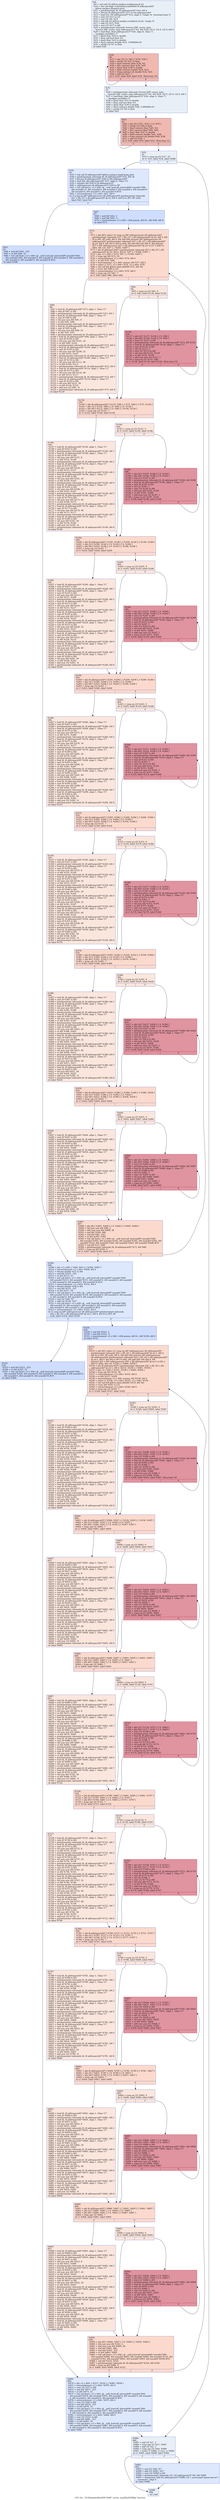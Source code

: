 digraph "CFG for '_Z12PopulateBinsPiP15HIP_vector_typeIfLj2EEffiijj' function" {
	label="CFG for '_Z12PopulateBinsPiP15HIP_vector_typeIfLj2EEffiijj' function";

	Node0x5b6ed30 [shape=record,color="#3d50c3ff", style=filled, fillcolor="#cedaeb70",label="{%8:\l  %9 = tail call i32 @llvm.amdgcn.workgroup.id.x()\l  %10 = tail call align 4 dereferenceable(64) i8 addrspace(4)*\l... @llvm.amdgcn.dispatch.ptr()\l  %11 = getelementptr i8, i8 addrspace(4)* %10, i64 4\l  %12 = bitcast i8 addrspace(4)* %11 to i16 addrspace(4)*\l  %13 = load i16, i16 addrspace(4)* %12, align 4, !range !4, !invariant.load !5\l  %14 = zext i16 %13 to i32\l  %15 = mul i32 %9, %14\l  %16 = tail call i32 @llvm.amdgcn.workitem.id.x(), !range !6\l  %17 = add i32 %15, %16\l  %18 = zext i32 %17 to i64\l  %19 = getelementptr inbounds %struct.HIP_vector_type,\l... %struct.HIP_vector_type addrspace(1)* %1, i64 %18, i32 0, i32 0, i32 0, i64 0\l  %20 = load float, float addrspace(1)* %19, align 8, !tbaa !7,\l... !amdgpu.noclobber !5\l  %21 = fpext float %20 to double\l  %22 = fneg contract float %2\l  %23 = fpext float %22 to double\l  %24 = fmul contract double %23, 5.000000e-01\l  %25 = uitofp i32 %7 to float\l  br label %26\l}"];
	Node0x5b6ed30 -> Node0x5b72260;
	Node0x5b72260 [shape=record,color="#3d50c3ff", style=filled, fillcolor="#de614d70",label="{%26:\l26:                                               \l  %27 = phi i32 [ 0, %8 ], [ %34, %26 ]\l  %28 = uitofp i32 %27 to float\l  %29 = fmul contract float %28, %2\l  %30 = fdiv contract float %29, %25\l  %31 = fpext float %30 to double\l  %32 = fadd contract double %24, %31\l  %33 = fcmp contract olt double %32, %21\l  %34 = add i32 %27, 1\l  br i1 %33, label %26, label %35, !llvm.loop !10\l|{<s0>T|<s1>F}}"];
	Node0x5b72260:s0 -> Node0x5b72260;
	Node0x5b72260:s1 -> Node0x5b70b70;
	Node0x5b70b70 [shape=record,color="#3d50c3ff", style=filled, fillcolor="#cedaeb70",label="{%35:\l35:                                               \l  %36 = getelementptr inbounds %struct.HIP_vector_type,\l... %struct.HIP_vector_type addrspace(1)* %1, i64 %18, i32 0, i32 0, i32 0, i64 1\l  %37 = load float, float addrspace(1)* %36, align 4, !tbaa !7,\l... !amdgpu.noclobber !5\l  %38 = fpext float %37 to double\l  %39 = fneg contract float %3\l  %40 = fpext float %39 to double\l  %41 = fmul contract double %40, 5.000000e-01\l  %42 = uitofp i32 %6 to float\l  br label %43\l}"];
	Node0x5b70b70 -> Node0x5b73550;
	Node0x5b73550 [shape=record,color="#3d50c3ff", style=filled, fillcolor="#de614d70",label="{%43:\l43:                                               \l  %44 = phi i32 [ %51, %43 ], [ 0, %35 ]\l  %45 = uitofp i32 %44 to float\l  %46 = fmul contract float %45, %3\l  %47 = fdiv contract float %46, %42\l  %48 = fpext float %47 to double\l  %49 = fadd contract double %41, %48\l  %50 = fcmp contract olt double %49, %38\l  %51 = add i32 %44, 1\l  br i1 %50, label %43, label %52, !llvm.loop !12\l|{<s0>T|<s1>F}}"];
	Node0x5b73550:s0 -> Node0x5b73550;
	Node0x5b73550:s1 -> Node0x5b73ae0;
	Node0x5b73ae0 [shape=record,color="#3d50c3ff", style=filled, fillcolor="#cedaeb70",label="{%52:\l52:                                               \l  %53 = icmp eq i32 %17, 10\l  br i1 %53, label %54, label %986\l|{<s0>T|<s1>F}}"];
	Node0x5b73ae0:s0 -> Node0x5b73db0;
	Node0x5b73ae0:s1 -> Node0x5b73e00;
	Node0x5b73db0 [shape=record,color="#3d50c3ff", style=filled, fillcolor="#b2ccfb70",label="{%54:\l54:                                               \l  %55 = tail call i8 addrspace(4)* @llvm.amdgcn.implicitarg.ptr()\l  %56 = getelementptr inbounds i8, i8 addrspace(4)* %55, i64 24\l  %57 = bitcast i8 addrspace(4)* %56 to i64 addrspace(4)*\l  %58 = load i64, i64 addrspace(4)* %57, align 8, !tbaa !13\l  %59 = inttoptr i64 %58 to i8 addrspace(1)*\l  %60 = addrspacecast i8 addrspace(1)* %59 to i8*\l  %61 = tail call fastcc \<2 x i64\> @__ockl_hostcall_internal(i8* noundef %60,\l... i64 noundef 33, i64 noundef 0, i64 noundef 0, i64 noundef 0, i64 noundef 0,\l... i64 noundef 0, i64 noundef 0, i64 noundef 0) #10\l  %62 = extractelement \<2 x i64\> %61, i64 0\l  br i1 icmp eq (i8* addrspacecast (i8 addrspace(4)* getelementptr inbounds\l... ([27 x i8], [27 x i8] addrspace(4)* @.str, i64 0, i64 0) to i8*), i8* null),\l... label %63, label %67\l|{<s0>T|<s1>F}}"];
	Node0x5b73db0:s0 -> Node0x5b74720;
	Node0x5b73db0:s1 -> Node0x5b75110;
	Node0x5b74720 [shape=record,color="#3d50c3ff", style=filled, fillcolor="#93b5fe70",label="{%63:\l63:                                               \l  %64 = and i64 %62, -225\l  %65 = or i64 %64, 32\l  %66 = tail call fastcc \<2 x i64\> @__ockl_hostcall_internal(i8* noundef %60,\l... i64 noundef %65, i64 noundef 0, i64 noundef 0, i64 noundef 0, i64 noundef 0,\l... i64 noundef 0, i64 noundef 0, i64 noundef 0) #10\l  br label %508\l}"];
	Node0x5b74720 -> Node0x5b72830;
	Node0x5b75110 [shape=record,color="#3d50c3ff", style=filled, fillcolor="#93b5fe70",label="{%67:\l67:                                               \l  %68 = and i64 %62, 2\l  %69 = and i64 %62, -3\l  %70 = insertelement \<2 x i64\> \<i64 poison, i64 0\>, i64 %69, i64 0\l  br label %71\l}"];
	Node0x5b75110 -> Node0x5b761d0;
	Node0x5b761d0 [shape=record,color="#3d50c3ff", style=filled, fillcolor="#f7ac8e70",label="{%71:\l71:                                               \l  %72 = phi i64 [ select (i1 icmp eq (i8* addrspacecast (i8 addrspace(4)*\l... getelementptr inbounds ([27 x i8], [27 x i8] addrspace(4)* @.str, i64 0, i64\l... 0) to i8*), i8* null), i64 0, i64 add (i64 ptrtoint (i8* addrspacecast (i8\l... addrspace(4)* getelementptr inbounds ([27 x i8], [27 x i8] addrspace(4)*\l... @.str, i64 0, i64 26) to i8*) to i64), i64 add (i64 sub (i64 0, i64 ptrtoint\l... ([27 x i8]* addrspacecast ([27 x i8] addrspace(4)* @.str to [27 x i8]*) to\l... i64)), i64 1))), %67 ], [ %505, %497 ]\l  %73 = phi i8 addrspace(4)* [ getelementptr inbounds ([27 x i8], [27 x i8]\l... addrspace(4)* @.str, i64 0, i64 0), %67 ], [ %506, %497 ]\l  %74 = phi \<2 x i64\> [ %70, %67 ], [ %504, %497 ]\l  %75 = icmp ugt i64 %72, 56\l  %76 = extractelement \<2 x i64\> %74, i64 0\l  %77 = or i64 %76, %68\l  %78 = insertelement \<2 x i64\> poison, i64 %77, i64 0\l  %79 = select i1 %75, \<2 x i64\> %74, \<2 x i64\> %78\l  %80 = tail call i64 @llvm.umin.i64(i64 %72, i64 56)\l  %81 = trunc i64 %80 to i32\l  %82 = extractelement \<2 x i64\> %79, i64 0\l  %83 = icmp ugt i32 %81, 7\l  br i1 %83, label %86, label %84\l|{<s0>T|<s1>F}}"];
	Node0x5b761d0:s0 -> Node0x5b770d0;
	Node0x5b761d0:s1 -> Node0x5b77160;
	Node0x5b77160 [shape=record,color="#3d50c3ff", style=filled, fillcolor="#f3c7b170",label="{%84:\l84:                                               \l  %85 = icmp eq i32 %81, 0\l  br i1 %85, label %139, label %126\l|{<s0>T|<s1>F}}"];
	Node0x5b77160:s0 -> Node0x5b77330;
	Node0x5b77160:s1 -> Node0x5b77380;
	Node0x5b770d0 [shape=record,color="#3d50c3ff", style=filled, fillcolor="#f3c7b170",label="{%86:\l86:                                               \l  %87 = load i8, i8 addrspace(4)* %73, align 1, !tbaa !17\l  %88 = zext i8 %87 to i64\l  %89 = getelementptr inbounds i8, i8 addrspace(4)* %73, i64 1\l  %90 = load i8, i8 addrspace(4)* %89, align 1, !tbaa !17\l  %91 = zext i8 %90 to i64\l  %92 = shl nuw nsw i64 %91, 8\l  %93 = or i64 %92, %88\l  %94 = getelementptr inbounds i8, i8 addrspace(4)* %73, i64 2\l  %95 = load i8, i8 addrspace(4)* %94, align 1, !tbaa !17\l  %96 = zext i8 %95 to i64\l  %97 = shl nuw nsw i64 %96, 16\l  %98 = or i64 %93, %97\l  %99 = getelementptr inbounds i8, i8 addrspace(4)* %73, i64 3\l  %100 = load i8, i8 addrspace(4)* %99, align 1, !tbaa !17\l  %101 = zext i8 %100 to i64\l  %102 = shl nuw nsw i64 %101, 24\l  %103 = or i64 %98, %102\l  %104 = getelementptr inbounds i8, i8 addrspace(4)* %73, i64 4\l  %105 = load i8, i8 addrspace(4)* %104, align 1, !tbaa !17\l  %106 = zext i8 %105 to i64\l  %107 = shl nuw nsw i64 %106, 32\l  %108 = or i64 %103, %107\l  %109 = getelementptr inbounds i8, i8 addrspace(4)* %73, i64 5\l  %110 = load i8, i8 addrspace(4)* %109, align 1, !tbaa !17\l  %111 = zext i8 %110 to i64\l  %112 = shl nuw nsw i64 %111, 40\l  %113 = or i64 %108, %112\l  %114 = getelementptr inbounds i8, i8 addrspace(4)* %73, i64 6\l  %115 = load i8, i8 addrspace(4)* %114, align 1, !tbaa !17\l  %116 = zext i8 %115 to i64\l  %117 = shl nuw nsw i64 %116, 48\l  %118 = or i64 %113, %117\l  %119 = getelementptr inbounds i8, i8 addrspace(4)* %73, i64 7\l  %120 = load i8, i8 addrspace(4)* %119, align 1, !tbaa !17\l  %121 = zext i8 %120 to i64\l  %122 = shl nuw i64 %121, 56\l  %123 = or i64 %118, %122\l  %124 = add nsw i32 %81, -8\l  %125 = getelementptr inbounds i8, i8 addrspace(4)* %73, i64 8\l  br label %139\l}"];
	Node0x5b770d0 -> Node0x5b77330;
	Node0x5b77380 [shape=record,color="#b70d28ff", style=filled, fillcolor="#b70d2870",label="{%126:\l126:                                              \l  %127 = phi i32 [ %137, %126 ], [ 0, %84 ]\l  %128 = phi i64 [ %136, %126 ], [ 0, %84 ]\l  %129 = zext i32 %127 to i64\l  %130 = getelementptr inbounds i8, i8 addrspace(4)* %73, i64 %129\l  %131 = load i8, i8 addrspace(4)* %130, align 1, !tbaa !17\l  %132 = zext i8 %131 to i64\l  %133 = shl i32 %127, 3\l  %134 = zext i32 %133 to i64\l  %135 = shl nuw i64 %132, %134\l  %136 = or i64 %135, %128\l  %137 = add nuw nsw i32 %127, 1\l  %138 = icmp eq i32 %137, %81\l  br i1 %138, label %139, label %126, !llvm.loop !18\l|{<s0>T|<s1>F}}"];
	Node0x5b77380:s0 -> Node0x5b77330;
	Node0x5b77380:s1 -> Node0x5b77380;
	Node0x5b77330 [shape=record,color="#3d50c3ff", style=filled, fillcolor="#f7ac8e70",label="{%139:\l139:                                              \l  %140 = phi i8 addrspace(4)* [ %125, %86 ], [ %73, %84 ], [ %73, %126 ]\l  %141 = phi i32 [ %124, %86 ], [ 0, %84 ], [ 0, %126 ]\l  %142 = phi i64 [ %123, %86 ], [ 0, %84 ], [ %136, %126 ]\l  %143 = icmp ugt i32 %141, 7\l  br i1 %143, label %146, label %144\l|{<s0>T|<s1>F}}"];
	Node0x5b77330:s0 -> Node0x5b7a280;
	Node0x5b77330:s1 -> Node0x5b7a2d0;
	Node0x5b7a2d0 [shape=record,color="#3d50c3ff", style=filled, fillcolor="#f3c7b170",label="{%144:\l144:                                              \l  %145 = icmp eq i32 %141, 0\l  br i1 %145, label %199, label %186\l|{<s0>T|<s1>F}}"];
	Node0x5b7a2d0:s0 -> Node0x5b7a4a0;
	Node0x5b7a2d0:s1 -> Node0x5b7a4f0;
	Node0x5b7a280 [shape=record,color="#3d50c3ff", style=filled, fillcolor="#f3c7b170",label="{%146:\l146:                                              \l  %147 = load i8, i8 addrspace(4)* %140, align 1, !tbaa !17\l  %148 = zext i8 %147 to i64\l  %149 = getelementptr inbounds i8, i8 addrspace(4)* %140, i64 1\l  %150 = load i8, i8 addrspace(4)* %149, align 1, !tbaa !17\l  %151 = zext i8 %150 to i64\l  %152 = shl nuw nsw i64 %151, 8\l  %153 = or i64 %152, %148\l  %154 = getelementptr inbounds i8, i8 addrspace(4)* %140, i64 2\l  %155 = load i8, i8 addrspace(4)* %154, align 1, !tbaa !17\l  %156 = zext i8 %155 to i64\l  %157 = shl nuw nsw i64 %156, 16\l  %158 = or i64 %153, %157\l  %159 = getelementptr inbounds i8, i8 addrspace(4)* %140, i64 3\l  %160 = load i8, i8 addrspace(4)* %159, align 1, !tbaa !17\l  %161 = zext i8 %160 to i64\l  %162 = shl nuw nsw i64 %161, 24\l  %163 = or i64 %158, %162\l  %164 = getelementptr inbounds i8, i8 addrspace(4)* %140, i64 4\l  %165 = load i8, i8 addrspace(4)* %164, align 1, !tbaa !17\l  %166 = zext i8 %165 to i64\l  %167 = shl nuw nsw i64 %166, 32\l  %168 = or i64 %163, %167\l  %169 = getelementptr inbounds i8, i8 addrspace(4)* %140, i64 5\l  %170 = load i8, i8 addrspace(4)* %169, align 1, !tbaa !17\l  %171 = zext i8 %170 to i64\l  %172 = shl nuw nsw i64 %171, 40\l  %173 = or i64 %168, %172\l  %174 = getelementptr inbounds i8, i8 addrspace(4)* %140, i64 6\l  %175 = load i8, i8 addrspace(4)* %174, align 1, !tbaa !17\l  %176 = zext i8 %175 to i64\l  %177 = shl nuw nsw i64 %176, 48\l  %178 = or i64 %173, %177\l  %179 = getelementptr inbounds i8, i8 addrspace(4)* %140, i64 7\l  %180 = load i8, i8 addrspace(4)* %179, align 1, !tbaa !17\l  %181 = zext i8 %180 to i64\l  %182 = shl nuw i64 %181, 56\l  %183 = or i64 %178, %182\l  %184 = add nsw i32 %141, -8\l  %185 = getelementptr inbounds i8, i8 addrspace(4)* %140, i64 8\l  br label %199\l}"];
	Node0x5b7a280 -> Node0x5b7a4a0;
	Node0x5b7a4f0 [shape=record,color="#b70d28ff", style=filled, fillcolor="#b70d2870",label="{%186:\l186:                                              \l  %187 = phi i32 [ %197, %186 ], [ 0, %144 ]\l  %188 = phi i64 [ %196, %186 ], [ 0, %144 ]\l  %189 = zext i32 %187 to i64\l  %190 = getelementptr inbounds i8, i8 addrspace(4)* %140, i64 %189\l  %191 = load i8, i8 addrspace(4)* %190, align 1, !tbaa !17\l  %192 = zext i8 %191 to i64\l  %193 = shl i32 %187, 3\l  %194 = zext i32 %193 to i64\l  %195 = shl nuw i64 %192, %194\l  %196 = or i64 %195, %188\l  %197 = add nuw nsw i32 %187, 1\l  %198 = icmp eq i32 %197, %141\l  br i1 %198, label %199, label %186\l|{<s0>T|<s1>F}}"];
	Node0x5b7a4f0:s0 -> Node0x5b7a4a0;
	Node0x5b7a4f0:s1 -> Node0x5b7a4f0;
	Node0x5b7a4a0 [shape=record,color="#3d50c3ff", style=filled, fillcolor="#f7ac8e70",label="{%199:\l199:                                              \l  %200 = phi i8 addrspace(4)* [ %185, %146 ], [ %140, %144 ], [ %140, %186 ]\l  %201 = phi i32 [ %184, %146 ], [ 0, %144 ], [ 0, %186 ]\l  %202 = phi i64 [ %183, %146 ], [ 0, %144 ], [ %196, %186 ]\l  %203 = icmp ugt i32 %201, 7\l  br i1 %203, label %206, label %204\l|{<s0>T|<s1>F}}"];
	Node0x5b7a4a0:s0 -> Node0x5b7c580;
	Node0x5b7a4a0:s1 -> Node0x5b7c5d0;
	Node0x5b7c5d0 [shape=record,color="#3d50c3ff", style=filled, fillcolor="#f3c7b170",label="{%204:\l204:                                              \l  %205 = icmp eq i32 %201, 0\l  br i1 %205, label %259, label %246\l|{<s0>T|<s1>F}}"];
	Node0x5b7c5d0:s0 -> Node0x5b7c760;
	Node0x5b7c5d0:s1 -> Node0x5b7c7b0;
	Node0x5b7c580 [shape=record,color="#3d50c3ff", style=filled, fillcolor="#f3c7b170",label="{%206:\l206:                                              \l  %207 = load i8, i8 addrspace(4)* %200, align 1, !tbaa !17\l  %208 = zext i8 %207 to i64\l  %209 = getelementptr inbounds i8, i8 addrspace(4)* %200, i64 1\l  %210 = load i8, i8 addrspace(4)* %209, align 1, !tbaa !17\l  %211 = zext i8 %210 to i64\l  %212 = shl nuw nsw i64 %211, 8\l  %213 = or i64 %212, %208\l  %214 = getelementptr inbounds i8, i8 addrspace(4)* %200, i64 2\l  %215 = load i8, i8 addrspace(4)* %214, align 1, !tbaa !17\l  %216 = zext i8 %215 to i64\l  %217 = shl nuw nsw i64 %216, 16\l  %218 = or i64 %213, %217\l  %219 = getelementptr inbounds i8, i8 addrspace(4)* %200, i64 3\l  %220 = load i8, i8 addrspace(4)* %219, align 1, !tbaa !17\l  %221 = zext i8 %220 to i64\l  %222 = shl nuw nsw i64 %221, 24\l  %223 = or i64 %218, %222\l  %224 = getelementptr inbounds i8, i8 addrspace(4)* %200, i64 4\l  %225 = load i8, i8 addrspace(4)* %224, align 1, !tbaa !17\l  %226 = zext i8 %225 to i64\l  %227 = shl nuw nsw i64 %226, 32\l  %228 = or i64 %223, %227\l  %229 = getelementptr inbounds i8, i8 addrspace(4)* %200, i64 5\l  %230 = load i8, i8 addrspace(4)* %229, align 1, !tbaa !17\l  %231 = zext i8 %230 to i64\l  %232 = shl nuw nsw i64 %231, 40\l  %233 = or i64 %228, %232\l  %234 = getelementptr inbounds i8, i8 addrspace(4)* %200, i64 6\l  %235 = load i8, i8 addrspace(4)* %234, align 1, !tbaa !17\l  %236 = zext i8 %235 to i64\l  %237 = shl nuw nsw i64 %236, 48\l  %238 = or i64 %233, %237\l  %239 = getelementptr inbounds i8, i8 addrspace(4)* %200, i64 7\l  %240 = load i8, i8 addrspace(4)* %239, align 1, !tbaa !17\l  %241 = zext i8 %240 to i64\l  %242 = shl nuw i64 %241, 56\l  %243 = or i64 %238, %242\l  %244 = add nsw i32 %201, -8\l  %245 = getelementptr inbounds i8, i8 addrspace(4)* %200, i64 8\l  br label %259\l}"];
	Node0x5b7c580 -> Node0x5b7c760;
	Node0x5b7c7b0 [shape=record,color="#b70d28ff", style=filled, fillcolor="#b70d2870",label="{%246:\l246:                                              \l  %247 = phi i32 [ %257, %246 ], [ 0, %204 ]\l  %248 = phi i64 [ %256, %246 ], [ 0, %204 ]\l  %249 = zext i32 %247 to i64\l  %250 = getelementptr inbounds i8, i8 addrspace(4)* %200, i64 %249\l  %251 = load i8, i8 addrspace(4)* %250, align 1, !tbaa !17\l  %252 = zext i8 %251 to i64\l  %253 = shl i32 %247, 3\l  %254 = zext i32 %253 to i64\l  %255 = shl nuw i64 %252, %254\l  %256 = or i64 %255, %248\l  %257 = add nuw nsw i32 %247, 1\l  %258 = icmp eq i32 %257, %201\l  br i1 %258, label %259, label %246\l|{<s0>T|<s1>F}}"];
	Node0x5b7c7b0:s0 -> Node0x5b7c760;
	Node0x5b7c7b0:s1 -> Node0x5b7c7b0;
	Node0x5b7c760 [shape=record,color="#3d50c3ff", style=filled, fillcolor="#f7ac8e70",label="{%259:\l259:                                              \l  %260 = phi i8 addrspace(4)* [ %245, %206 ], [ %200, %204 ], [ %200, %246 ]\l  %261 = phi i32 [ %244, %206 ], [ 0, %204 ], [ 0, %246 ]\l  %262 = phi i64 [ %243, %206 ], [ 0, %204 ], [ %256, %246 ]\l  %263 = icmp ugt i32 %261, 7\l  br i1 %263, label %266, label %264\l|{<s0>T|<s1>F}}"];
	Node0x5b7c760:s0 -> Node0x5b79960;
	Node0x5b7c760:s1 -> Node0x5b799b0;
	Node0x5b799b0 [shape=record,color="#3d50c3ff", style=filled, fillcolor="#f3c7b170",label="{%264:\l264:                                              \l  %265 = icmp eq i32 %261, 0\l  br i1 %265, label %319, label %306\l|{<s0>T|<s1>F}}"];
	Node0x5b799b0:s0 -> Node0x5b79b40;
	Node0x5b799b0:s1 -> Node0x5b79b90;
	Node0x5b79960 [shape=record,color="#3d50c3ff", style=filled, fillcolor="#f3c7b170",label="{%266:\l266:                                              \l  %267 = load i8, i8 addrspace(4)* %260, align 1, !tbaa !17\l  %268 = zext i8 %267 to i64\l  %269 = getelementptr inbounds i8, i8 addrspace(4)* %260, i64 1\l  %270 = load i8, i8 addrspace(4)* %269, align 1, !tbaa !17\l  %271 = zext i8 %270 to i64\l  %272 = shl nuw nsw i64 %271, 8\l  %273 = or i64 %272, %268\l  %274 = getelementptr inbounds i8, i8 addrspace(4)* %260, i64 2\l  %275 = load i8, i8 addrspace(4)* %274, align 1, !tbaa !17\l  %276 = zext i8 %275 to i64\l  %277 = shl nuw nsw i64 %276, 16\l  %278 = or i64 %273, %277\l  %279 = getelementptr inbounds i8, i8 addrspace(4)* %260, i64 3\l  %280 = load i8, i8 addrspace(4)* %279, align 1, !tbaa !17\l  %281 = zext i8 %280 to i64\l  %282 = shl nuw nsw i64 %281, 24\l  %283 = or i64 %278, %282\l  %284 = getelementptr inbounds i8, i8 addrspace(4)* %260, i64 4\l  %285 = load i8, i8 addrspace(4)* %284, align 1, !tbaa !17\l  %286 = zext i8 %285 to i64\l  %287 = shl nuw nsw i64 %286, 32\l  %288 = or i64 %283, %287\l  %289 = getelementptr inbounds i8, i8 addrspace(4)* %260, i64 5\l  %290 = load i8, i8 addrspace(4)* %289, align 1, !tbaa !17\l  %291 = zext i8 %290 to i64\l  %292 = shl nuw nsw i64 %291, 40\l  %293 = or i64 %288, %292\l  %294 = getelementptr inbounds i8, i8 addrspace(4)* %260, i64 6\l  %295 = load i8, i8 addrspace(4)* %294, align 1, !tbaa !17\l  %296 = zext i8 %295 to i64\l  %297 = shl nuw nsw i64 %296, 48\l  %298 = or i64 %293, %297\l  %299 = getelementptr inbounds i8, i8 addrspace(4)* %260, i64 7\l  %300 = load i8, i8 addrspace(4)* %299, align 1, !tbaa !17\l  %301 = zext i8 %300 to i64\l  %302 = shl nuw i64 %301, 56\l  %303 = or i64 %298, %302\l  %304 = add nsw i32 %261, -8\l  %305 = getelementptr inbounds i8, i8 addrspace(4)* %260, i64 8\l  br label %319\l}"];
	Node0x5b79960 -> Node0x5b79b40;
	Node0x5b79b90 [shape=record,color="#b70d28ff", style=filled, fillcolor="#b70d2870",label="{%306:\l306:                                              \l  %307 = phi i32 [ %317, %306 ], [ 0, %264 ]\l  %308 = phi i64 [ %316, %306 ], [ 0, %264 ]\l  %309 = zext i32 %307 to i64\l  %310 = getelementptr inbounds i8, i8 addrspace(4)* %260, i64 %309\l  %311 = load i8, i8 addrspace(4)* %310, align 1, !tbaa !17\l  %312 = zext i8 %311 to i64\l  %313 = shl i32 %307, 3\l  %314 = zext i32 %313 to i64\l  %315 = shl nuw i64 %312, %314\l  %316 = or i64 %315, %308\l  %317 = add nuw nsw i32 %307, 1\l  %318 = icmp eq i32 %317, %261\l  br i1 %318, label %319, label %306\l|{<s0>T|<s1>F}}"];
	Node0x5b79b90:s0 -> Node0x5b79b40;
	Node0x5b79b90:s1 -> Node0x5b79b90;
	Node0x5b79b40 [shape=record,color="#3d50c3ff", style=filled, fillcolor="#f7ac8e70",label="{%319:\l319:                                              \l  %320 = phi i8 addrspace(4)* [ %305, %266 ], [ %260, %264 ], [ %260, %306 ]\l  %321 = phi i32 [ %304, %266 ], [ 0, %264 ], [ 0, %306 ]\l  %322 = phi i64 [ %303, %266 ], [ 0, %264 ], [ %316, %306 ]\l  %323 = icmp ugt i32 %321, 7\l  br i1 %323, label %326, label %324\l|{<s0>T|<s1>F}}"];
	Node0x5b79b40:s0 -> Node0x5b81230;
	Node0x5b79b40:s1 -> Node0x5b81280;
	Node0x5b81280 [shape=record,color="#3d50c3ff", style=filled, fillcolor="#f3c7b170",label="{%324:\l324:                                              \l  %325 = icmp eq i32 %321, 0\l  br i1 %325, label %379, label %366\l|{<s0>T|<s1>F}}"];
	Node0x5b81280:s0 -> Node0x5b81410;
	Node0x5b81280:s1 -> Node0x5b81460;
	Node0x5b81230 [shape=record,color="#3d50c3ff", style=filled, fillcolor="#f3c7b170",label="{%326:\l326:                                              \l  %327 = load i8, i8 addrspace(4)* %320, align 1, !tbaa !17\l  %328 = zext i8 %327 to i64\l  %329 = getelementptr inbounds i8, i8 addrspace(4)* %320, i64 1\l  %330 = load i8, i8 addrspace(4)* %329, align 1, !tbaa !17\l  %331 = zext i8 %330 to i64\l  %332 = shl nuw nsw i64 %331, 8\l  %333 = or i64 %332, %328\l  %334 = getelementptr inbounds i8, i8 addrspace(4)* %320, i64 2\l  %335 = load i8, i8 addrspace(4)* %334, align 1, !tbaa !17\l  %336 = zext i8 %335 to i64\l  %337 = shl nuw nsw i64 %336, 16\l  %338 = or i64 %333, %337\l  %339 = getelementptr inbounds i8, i8 addrspace(4)* %320, i64 3\l  %340 = load i8, i8 addrspace(4)* %339, align 1, !tbaa !17\l  %341 = zext i8 %340 to i64\l  %342 = shl nuw nsw i64 %341, 24\l  %343 = or i64 %338, %342\l  %344 = getelementptr inbounds i8, i8 addrspace(4)* %320, i64 4\l  %345 = load i8, i8 addrspace(4)* %344, align 1, !tbaa !17\l  %346 = zext i8 %345 to i64\l  %347 = shl nuw nsw i64 %346, 32\l  %348 = or i64 %343, %347\l  %349 = getelementptr inbounds i8, i8 addrspace(4)* %320, i64 5\l  %350 = load i8, i8 addrspace(4)* %349, align 1, !tbaa !17\l  %351 = zext i8 %350 to i64\l  %352 = shl nuw nsw i64 %351, 40\l  %353 = or i64 %348, %352\l  %354 = getelementptr inbounds i8, i8 addrspace(4)* %320, i64 6\l  %355 = load i8, i8 addrspace(4)* %354, align 1, !tbaa !17\l  %356 = zext i8 %355 to i64\l  %357 = shl nuw nsw i64 %356, 48\l  %358 = or i64 %353, %357\l  %359 = getelementptr inbounds i8, i8 addrspace(4)* %320, i64 7\l  %360 = load i8, i8 addrspace(4)* %359, align 1, !tbaa !17\l  %361 = zext i8 %360 to i64\l  %362 = shl nuw i64 %361, 56\l  %363 = or i64 %358, %362\l  %364 = add nsw i32 %321, -8\l  %365 = getelementptr inbounds i8, i8 addrspace(4)* %320, i64 8\l  br label %379\l}"];
	Node0x5b81230 -> Node0x5b81410;
	Node0x5b81460 [shape=record,color="#b70d28ff", style=filled, fillcolor="#b70d2870",label="{%366:\l366:                                              \l  %367 = phi i32 [ %377, %366 ], [ 0, %324 ]\l  %368 = phi i64 [ %376, %366 ], [ 0, %324 ]\l  %369 = zext i32 %367 to i64\l  %370 = getelementptr inbounds i8, i8 addrspace(4)* %320, i64 %369\l  %371 = load i8, i8 addrspace(4)* %370, align 1, !tbaa !17\l  %372 = zext i8 %371 to i64\l  %373 = shl i32 %367, 3\l  %374 = zext i32 %373 to i64\l  %375 = shl nuw i64 %372, %374\l  %376 = or i64 %375, %368\l  %377 = add nuw nsw i32 %367, 1\l  %378 = icmp eq i32 %377, %321\l  br i1 %378, label %379, label %366\l|{<s0>T|<s1>F}}"];
	Node0x5b81460:s0 -> Node0x5b81410;
	Node0x5b81460:s1 -> Node0x5b81460;
	Node0x5b81410 [shape=record,color="#3d50c3ff", style=filled, fillcolor="#f7ac8e70",label="{%379:\l379:                                              \l  %380 = phi i8 addrspace(4)* [ %365, %326 ], [ %320, %324 ], [ %320, %366 ]\l  %381 = phi i32 [ %364, %326 ], [ 0, %324 ], [ 0, %366 ]\l  %382 = phi i64 [ %363, %326 ], [ 0, %324 ], [ %376, %366 ]\l  %383 = icmp ugt i32 %381, 7\l  br i1 %383, label %386, label %384\l|{<s0>T|<s1>F}}"];
	Node0x5b81410:s0 -> Node0x5b83e80;
	Node0x5b81410:s1 -> Node0x5b83ed0;
	Node0x5b83ed0 [shape=record,color="#3d50c3ff", style=filled, fillcolor="#f3c7b170",label="{%384:\l384:                                              \l  %385 = icmp eq i32 %381, 0\l  br i1 %385, label %439, label %426\l|{<s0>T|<s1>F}}"];
	Node0x5b83ed0:s0 -> Node0x5b84060;
	Node0x5b83ed0:s1 -> Node0x5b840b0;
	Node0x5b83e80 [shape=record,color="#3d50c3ff", style=filled, fillcolor="#f3c7b170",label="{%386:\l386:                                              \l  %387 = load i8, i8 addrspace(4)* %380, align 1, !tbaa !17\l  %388 = zext i8 %387 to i64\l  %389 = getelementptr inbounds i8, i8 addrspace(4)* %380, i64 1\l  %390 = load i8, i8 addrspace(4)* %389, align 1, !tbaa !17\l  %391 = zext i8 %390 to i64\l  %392 = shl nuw nsw i64 %391, 8\l  %393 = or i64 %392, %388\l  %394 = getelementptr inbounds i8, i8 addrspace(4)* %380, i64 2\l  %395 = load i8, i8 addrspace(4)* %394, align 1, !tbaa !17\l  %396 = zext i8 %395 to i64\l  %397 = shl nuw nsw i64 %396, 16\l  %398 = or i64 %393, %397\l  %399 = getelementptr inbounds i8, i8 addrspace(4)* %380, i64 3\l  %400 = load i8, i8 addrspace(4)* %399, align 1, !tbaa !17\l  %401 = zext i8 %400 to i64\l  %402 = shl nuw nsw i64 %401, 24\l  %403 = or i64 %398, %402\l  %404 = getelementptr inbounds i8, i8 addrspace(4)* %380, i64 4\l  %405 = load i8, i8 addrspace(4)* %404, align 1, !tbaa !17\l  %406 = zext i8 %405 to i64\l  %407 = shl nuw nsw i64 %406, 32\l  %408 = or i64 %403, %407\l  %409 = getelementptr inbounds i8, i8 addrspace(4)* %380, i64 5\l  %410 = load i8, i8 addrspace(4)* %409, align 1, !tbaa !17\l  %411 = zext i8 %410 to i64\l  %412 = shl nuw nsw i64 %411, 40\l  %413 = or i64 %408, %412\l  %414 = getelementptr inbounds i8, i8 addrspace(4)* %380, i64 6\l  %415 = load i8, i8 addrspace(4)* %414, align 1, !tbaa !17\l  %416 = zext i8 %415 to i64\l  %417 = shl nuw nsw i64 %416, 48\l  %418 = or i64 %413, %417\l  %419 = getelementptr inbounds i8, i8 addrspace(4)* %380, i64 7\l  %420 = load i8, i8 addrspace(4)* %419, align 1, !tbaa !17\l  %421 = zext i8 %420 to i64\l  %422 = shl nuw i64 %421, 56\l  %423 = or i64 %418, %422\l  %424 = add nsw i32 %381, -8\l  %425 = getelementptr inbounds i8, i8 addrspace(4)* %380, i64 8\l  br label %439\l}"];
	Node0x5b83e80 -> Node0x5b84060;
	Node0x5b840b0 [shape=record,color="#b70d28ff", style=filled, fillcolor="#b70d2870",label="{%426:\l426:                                              \l  %427 = phi i32 [ %437, %426 ], [ 0, %384 ]\l  %428 = phi i64 [ %436, %426 ], [ 0, %384 ]\l  %429 = zext i32 %427 to i64\l  %430 = getelementptr inbounds i8, i8 addrspace(4)* %380, i64 %429\l  %431 = load i8, i8 addrspace(4)* %430, align 1, !tbaa !17\l  %432 = zext i8 %431 to i64\l  %433 = shl i32 %427, 3\l  %434 = zext i32 %433 to i64\l  %435 = shl nuw i64 %432, %434\l  %436 = or i64 %435, %428\l  %437 = add nuw nsw i32 %427, 1\l  %438 = icmp eq i32 %437, %381\l  br i1 %438, label %439, label %426\l|{<s0>T|<s1>F}}"];
	Node0x5b840b0:s0 -> Node0x5b84060;
	Node0x5b840b0:s1 -> Node0x5b840b0;
	Node0x5b84060 [shape=record,color="#3d50c3ff", style=filled, fillcolor="#f7ac8e70",label="{%439:\l439:                                              \l  %440 = phi i8 addrspace(4)* [ %425, %386 ], [ %380, %384 ], [ %380, %426 ]\l  %441 = phi i32 [ %424, %386 ], [ 0, %384 ], [ 0, %426 ]\l  %442 = phi i64 [ %423, %386 ], [ 0, %384 ], [ %436, %426 ]\l  %443 = icmp ugt i32 %441, 7\l  br i1 %443, label %446, label %444\l|{<s0>T|<s1>F}}"];
	Node0x5b84060:s0 -> Node0x5b866e0;
	Node0x5b84060:s1 -> Node0x5b86730;
	Node0x5b86730 [shape=record,color="#3d50c3ff", style=filled, fillcolor="#f3c7b170",label="{%444:\l444:                                              \l  %445 = icmp eq i32 %441, 0\l  br i1 %445, label %497, label %484\l|{<s0>T|<s1>F}}"];
	Node0x5b86730:s0 -> Node0x5b76620;
	Node0x5b86730:s1 -> Node0x5b868c0;
	Node0x5b866e0 [shape=record,color="#3d50c3ff", style=filled, fillcolor="#f3c7b170",label="{%446:\l446:                                              \l  %447 = load i8, i8 addrspace(4)* %440, align 1, !tbaa !17\l  %448 = zext i8 %447 to i64\l  %449 = getelementptr inbounds i8, i8 addrspace(4)* %440, i64 1\l  %450 = load i8, i8 addrspace(4)* %449, align 1, !tbaa !17\l  %451 = zext i8 %450 to i64\l  %452 = shl nuw nsw i64 %451, 8\l  %453 = or i64 %452, %448\l  %454 = getelementptr inbounds i8, i8 addrspace(4)* %440, i64 2\l  %455 = load i8, i8 addrspace(4)* %454, align 1, !tbaa !17\l  %456 = zext i8 %455 to i64\l  %457 = shl nuw nsw i64 %456, 16\l  %458 = or i64 %453, %457\l  %459 = getelementptr inbounds i8, i8 addrspace(4)* %440, i64 3\l  %460 = load i8, i8 addrspace(4)* %459, align 1, !tbaa !17\l  %461 = zext i8 %460 to i64\l  %462 = shl nuw nsw i64 %461, 24\l  %463 = or i64 %458, %462\l  %464 = getelementptr inbounds i8, i8 addrspace(4)* %440, i64 4\l  %465 = load i8, i8 addrspace(4)* %464, align 1, !tbaa !17\l  %466 = zext i8 %465 to i64\l  %467 = shl nuw nsw i64 %466, 32\l  %468 = or i64 %463, %467\l  %469 = getelementptr inbounds i8, i8 addrspace(4)* %440, i64 5\l  %470 = load i8, i8 addrspace(4)* %469, align 1, !tbaa !17\l  %471 = zext i8 %470 to i64\l  %472 = shl nuw nsw i64 %471, 40\l  %473 = or i64 %468, %472\l  %474 = getelementptr inbounds i8, i8 addrspace(4)* %440, i64 6\l  %475 = load i8, i8 addrspace(4)* %474, align 1, !tbaa !17\l  %476 = zext i8 %475 to i64\l  %477 = shl nuw nsw i64 %476, 48\l  %478 = or i64 %473, %477\l  %479 = getelementptr inbounds i8, i8 addrspace(4)* %440, i64 7\l  %480 = load i8, i8 addrspace(4)* %479, align 1, !tbaa !17\l  %481 = zext i8 %480 to i64\l  %482 = shl nuw i64 %481, 56\l  %483 = or i64 %478, %482\l  br label %497\l}"];
	Node0x5b866e0 -> Node0x5b76620;
	Node0x5b868c0 [shape=record,color="#b70d28ff", style=filled, fillcolor="#b70d2870",label="{%484:\l484:                                              \l  %485 = phi i32 [ %495, %484 ], [ 0, %444 ]\l  %486 = phi i64 [ %494, %484 ], [ 0, %444 ]\l  %487 = zext i32 %485 to i64\l  %488 = getelementptr inbounds i8, i8 addrspace(4)* %440, i64 %487\l  %489 = load i8, i8 addrspace(4)* %488, align 1, !tbaa !17\l  %490 = zext i8 %489 to i64\l  %491 = shl i32 %485, 3\l  %492 = zext i32 %491 to i64\l  %493 = shl nuw i64 %490, %492\l  %494 = or i64 %493, %486\l  %495 = add nuw nsw i32 %485, 1\l  %496 = icmp eq i32 %495, %441\l  br i1 %496, label %497, label %484\l|{<s0>T|<s1>F}}"];
	Node0x5b868c0:s0 -> Node0x5b76620;
	Node0x5b868c0:s1 -> Node0x5b868c0;
	Node0x5b76620 [shape=record,color="#3d50c3ff", style=filled, fillcolor="#f7ac8e70",label="{%497:\l497:                                              \l  %498 = phi i64 [ %483, %446 ], [ 0, %444 ], [ %494, %484 ]\l  %499 = shl nuw nsw i64 %80, 2\l  %500 = add nuw nsw i64 %499, 28\l  %501 = and i64 %500, 480\l  %502 = and i64 %82, -225\l  %503 = or i64 %502, %501\l  %504 = tail call fastcc \<2 x i64\> @__ockl_hostcall_internal(i8* noundef %60,\l... i64 noundef %503, i64 noundef %142, i64 noundef %202, i64 noundef %262, i64\l... noundef %322, i64 noundef %382, i64 noundef %442, i64 noundef %498) #10\l  %505 = sub i64 %72, %80\l  %506 = getelementptr inbounds i8, i8 addrspace(4)* %73, i64 %80\l  %507 = icmp eq i64 %505, 0\l  br i1 %507, label %508, label %71\l|{<s0>T|<s1>F}}"];
	Node0x5b76620:s0 -> Node0x5b72830;
	Node0x5b76620:s1 -> Node0x5b761d0;
	Node0x5b72830 [shape=record,color="#3d50c3ff", style=filled, fillcolor="#b2ccfb70",label="{%508:\l508:                                              \l  %509 = phi \<2 x i64\> [ %66, %63 ], [ %504, %497 ]\l  %510 = extractelement \<2 x i64\> %509, i64 0\l  %511 = bitcast double %21 to i64\l  %512 = and i64 %510, -225\l  %513 = or i64 %512, 32\l  %514 = tail call fastcc \<2 x i64\> @__ockl_hostcall_internal(i8* noundef %60,\l... i64 noundef %513, i64 noundef %511, i64 noundef 0, i64 noundef 0, i64 noundef\l... 0, i64 noundef 0, i64 noundef 0, i64 noundef 0) #10\l  %515 = extractelement \<2 x i64\> %514, i64 0\l  %516 = bitcast double %38 to i64\l  %517 = and i64 %515, -227\l  %518 = or i64 %517, 34\l  %519 = tail call fastcc \<2 x i64\> @__ockl_hostcall_internal(i8* noundef %60,\l... i64 noundef %518, i64 noundef %516, i64 noundef 0, i64 noundef 0, i64 noundef\l... 0, i64 noundef 0, i64 noundef 0, i64 noundef 0) #10\l  %520 = mul i32 %44, %7\l  %521 = add i32 %520, %27\l  %522 = tail call fastcc \<2 x i64\> @__ockl_hostcall_internal(i8* noundef %60,\l... i64 noundef 33, i64 noundef 0, i64 noundef 0, i64 noundef 0, i64 noundef 0,\l... i64 noundef 0, i64 noundef 0, i64 noundef 0) #10\l  %523 = extractelement \<2 x i64\> %522, i64 0\l  br i1 icmp eq (i8* addrspacecast (i8 addrspace(4)* getelementptr inbounds\l... ([41 x i8], [41 x i8] addrspace(4)* @.str.1, i64 0, i64 0) to i8*), i8*\l... null), label %524, label %528\l|{<s0>T|<s1>F}}"];
	Node0x5b72830:s0 -> Node0x5b7edb0;
	Node0x5b72830:s1 -> Node0x5b7ee00;
	Node0x5b7edb0 [shape=record,color="#3d50c3ff", style=filled, fillcolor="#93b5fe70",label="{%524:\l524:                                              \l  %525 = and i64 %523, -225\l  %526 = or i64 %525, 32\l  %527 = tail call fastcc \<2 x i64\> @__ockl_hostcall_internal(i8* noundef %60,\l... i64 noundef %526, i64 noundef 0, i64 noundef 0, i64 noundef 0, i64 noundef 0,\l... i64 noundef 0, i64 noundef 0, i64 noundef 0) #10\l  br label %969\l}"];
	Node0x5b7edb0 -> Node0x5b7f070;
	Node0x5b7ee00 [shape=record,color="#3d50c3ff", style=filled, fillcolor="#93b5fe70",label="{%528:\l528:                                              \l  %529 = and i64 %523, 2\l  %530 = and i64 %523, -3\l  %531 = insertelement \<2 x i64\> \<i64 poison, i64 0\>, i64 %530, i64 0\l  br label %532\l}"];
	Node0x5b7ee00 -> Node0x5b8b4b0;
	Node0x5b8b4b0 [shape=record,color="#3d50c3ff", style=filled, fillcolor="#f7ac8e70",label="{%532:\l532:                                              \l  %533 = phi i64 [ select (i1 icmp eq (i8* addrspacecast (i8 addrspace(4)*\l... getelementptr inbounds ([41 x i8], [41 x i8] addrspace(4)* @.str.1, i64 0,\l... i64 0) to i8*), i8* null), i64 0, i64 add (i64 ptrtoint (i8* addrspacecast\l... (i8 addrspace(4)* getelementptr inbounds ([41 x i8], [41 x i8] addrspace(4)*\l... @.str.1, i64 0, i64 40) to i8*) to i64), i64 add (i64 sub (i64 0, i64\l... ptrtoint ([41 x i8]* addrspacecast ([41 x i8] addrspace(4)* @.str.1 to [41 x\l... i8]*) to i64)), i64 1))), %528 ], [ %966, %958 ]\l  %534 = phi i8 addrspace(4)* [ getelementptr inbounds ([41 x i8], [41 x i8]\l... addrspace(4)* @.str.1, i64 0, i64 0), %528 ], [ %967, %958 ]\l  %535 = phi \<2 x i64\> [ %531, %528 ], [ %965, %958 ]\l  %536 = icmp ugt i64 %533, 56\l  %537 = extractelement \<2 x i64\> %535, i64 0\l  %538 = or i64 %537, %529\l  %539 = insertelement \<2 x i64\> poison, i64 %538, i64 0\l  %540 = select i1 %536, \<2 x i64\> %535, \<2 x i64\> %539\l  %541 = tail call i64 @llvm.umin.i64(i64 %533, i64 56)\l  %542 = trunc i64 %541 to i32\l  %543 = extractelement \<2 x i64\> %540, i64 0\l  %544 = icmp ugt i32 %542, 7\l  br i1 %544, label %547, label %545\l|{<s0>T|<s1>F}}"];
	Node0x5b8b4b0:s0 -> Node0x5b8c1c0;
	Node0x5b8b4b0:s1 -> Node0x5b8c250;
	Node0x5b8c250 [shape=record,color="#3d50c3ff", style=filled, fillcolor="#f3c7b170",label="{%545:\l545:                                              \l  %546 = icmp eq i32 %542, 0\l  br i1 %546, label %600, label %587\l|{<s0>T|<s1>F}}"];
	Node0x5b8c250:s0 -> Node0x5b8c420;
	Node0x5b8c250:s1 -> Node0x5b8c470;
	Node0x5b8c1c0 [shape=record,color="#3d50c3ff", style=filled, fillcolor="#f3c7b170",label="{%547:\l547:                                              \l  %548 = load i8, i8 addrspace(4)* %534, align 1, !tbaa !17\l  %549 = zext i8 %548 to i64\l  %550 = getelementptr inbounds i8, i8 addrspace(4)* %534, i64 1\l  %551 = load i8, i8 addrspace(4)* %550, align 1, !tbaa !17\l  %552 = zext i8 %551 to i64\l  %553 = shl nuw nsw i64 %552, 8\l  %554 = or i64 %553, %549\l  %555 = getelementptr inbounds i8, i8 addrspace(4)* %534, i64 2\l  %556 = load i8, i8 addrspace(4)* %555, align 1, !tbaa !17\l  %557 = zext i8 %556 to i64\l  %558 = shl nuw nsw i64 %557, 16\l  %559 = or i64 %554, %558\l  %560 = getelementptr inbounds i8, i8 addrspace(4)* %534, i64 3\l  %561 = load i8, i8 addrspace(4)* %560, align 1, !tbaa !17\l  %562 = zext i8 %561 to i64\l  %563 = shl nuw nsw i64 %562, 24\l  %564 = or i64 %559, %563\l  %565 = getelementptr inbounds i8, i8 addrspace(4)* %534, i64 4\l  %566 = load i8, i8 addrspace(4)* %565, align 1, !tbaa !17\l  %567 = zext i8 %566 to i64\l  %568 = shl nuw nsw i64 %567, 32\l  %569 = or i64 %564, %568\l  %570 = getelementptr inbounds i8, i8 addrspace(4)* %534, i64 5\l  %571 = load i8, i8 addrspace(4)* %570, align 1, !tbaa !17\l  %572 = zext i8 %571 to i64\l  %573 = shl nuw nsw i64 %572, 40\l  %574 = or i64 %569, %573\l  %575 = getelementptr inbounds i8, i8 addrspace(4)* %534, i64 6\l  %576 = load i8, i8 addrspace(4)* %575, align 1, !tbaa !17\l  %577 = zext i8 %576 to i64\l  %578 = shl nuw nsw i64 %577, 48\l  %579 = or i64 %574, %578\l  %580 = getelementptr inbounds i8, i8 addrspace(4)* %534, i64 7\l  %581 = load i8, i8 addrspace(4)* %580, align 1, !tbaa !17\l  %582 = zext i8 %581 to i64\l  %583 = shl nuw i64 %582, 56\l  %584 = or i64 %579, %583\l  %585 = add nsw i32 %542, -8\l  %586 = getelementptr inbounds i8, i8 addrspace(4)* %534, i64 8\l  br label %600\l}"];
	Node0x5b8c1c0 -> Node0x5b8c420;
	Node0x5b8c470 [shape=record,color="#b70d28ff", style=filled, fillcolor="#b70d2870",label="{%587:\l587:                                              \l  %588 = phi i32 [ %598, %587 ], [ 0, %545 ]\l  %589 = phi i64 [ %597, %587 ], [ 0, %545 ]\l  %590 = zext i32 %588 to i64\l  %591 = getelementptr inbounds i8, i8 addrspace(4)* %534, i64 %590\l  %592 = load i8, i8 addrspace(4)* %591, align 1, !tbaa !17\l  %593 = zext i8 %592 to i64\l  %594 = shl i32 %588, 3\l  %595 = zext i32 %594 to i64\l  %596 = shl nuw i64 %593, %595\l  %597 = or i64 %596, %589\l  %598 = add nuw nsw i32 %588, 1\l  %599 = icmp eq i32 %598, %542\l  br i1 %599, label %600, label %587, !llvm.loop !18\l|{<s0>T|<s1>F}}"];
	Node0x5b8c470:s0 -> Node0x5b8c420;
	Node0x5b8c470:s1 -> Node0x5b8c470;
	Node0x5b8c420 [shape=record,color="#3d50c3ff", style=filled, fillcolor="#f7ac8e70",label="{%600:\l600:                                              \l  %601 = phi i8 addrspace(4)* [ %586, %547 ], [ %534, %545 ], [ %534, %587 ]\l  %602 = phi i32 [ %585, %547 ], [ 0, %545 ], [ 0, %587 ]\l  %603 = phi i64 [ %584, %547 ], [ 0, %545 ], [ %597, %587 ]\l  %604 = icmp ugt i32 %602, 7\l  br i1 %604, label %607, label %605\l|{<s0>T|<s1>F}}"];
	Node0x5b8c420:s0 -> Node0x5b8eb40;
	Node0x5b8c420:s1 -> Node0x5b8eb90;
	Node0x5b8eb90 [shape=record,color="#3d50c3ff", style=filled, fillcolor="#f3c7b170",label="{%605:\l605:                                              \l  %606 = icmp eq i32 %602, 0\l  br i1 %606, label %660, label %647\l|{<s0>T|<s1>F}}"];
	Node0x5b8eb90:s0 -> Node0x5b8ed20;
	Node0x5b8eb90:s1 -> Node0x5b8ed70;
	Node0x5b8eb40 [shape=record,color="#3d50c3ff", style=filled, fillcolor="#f3c7b170",label="{%607:\l607:                                              \l  %608 = load i8, i8 addrspace(4)* %601, align 1, !tbaa !17\l  %609 = zext i8 %608 to i64\l  %610 = getelementptr inbounds i8, i8 addrspace(4)* %601, i64 1\l  %611 = load i8, i8 addrspace(4)* %610, align 1, !tbaa !17\l  %612 = zext i8 %611 to i64\l  %613 = shl nuw nsw i64 %612, 8\l  %614 = or i64 %613, %609\l  %615 = getelementptr inbounds i8, i8 addrspace(4)* %601, i64 2\l  %616 = load i8, i8 addrspace(4)* %615, align 1, !tbaa !17\l  %617 = zext i8 %616 to i64\l  %618 = shl nuw nsw i64 %617, 16\l  %619 = or i64 %614, %618\l  %620 = getelementptr inbounds i8, i8 addrspace(4)* %601, i64 3\l  %621 = load i8, i8 addrspace(4)* %620, align 1, !tbaa !17\l  %622 = zext i8 %621 to i64\l  %623 = shl nuw nsw i64 %622, 24\l  %624 = or i64 %619, %623\l  %625 = getelementptr inbounds i8, i8 addrspace(4)* %601, i64 4\l  %626 = load i8, i8 addrspace(4)* %625, align 1, !tbaa !17\l  %627 = zext i8 %626 to i64\l  %628 = shl nuw nsw i64 %627, 32\l  %629 = or i64 %624, %628\l  %630 = getelementptr inbounds i8, i8 addrspace(4)* %601, i64 5\l  %631 = load i8, i8 addrspace(4)* %630, align 1, !tbaa !17\l  %632 = zext i8 %631 to i64\l  %633 = shl nuw nsw i64 %632, 40\l  %634 = or i64 %629, %633\l  %635 = getelementptr inbounds i8, i8 addrspace(4)* %601, i64 6\l  %636 = load i8, i8 addrspace(4)* %635, align 1, !tbaa !17\l  %637 = zext i8 %636 to i64\l  %638 = shl nuw nsw i64 %637, 48\l  %639 = or i64 %634, %638\l  %640 = getelementptr inbounds i8, i8 addrspace(4)* %601, i64 7\l  %641 = load i8, i8 addrspace(4)* %640, align 1, !tbaa !17\l  %642 = zext i8 %641 to i64\l  %643 = shl nuw i64 %642, 56\l  %644 = or i64 %639, %643\l  %645 = add nsw i32 %602, -8\l  %646 = getelementptr inbounds i8, i8 addrspace(4)* %601, i64 8\l  br label %660\l}"];
	Node0x5b8eb40 -> Node0x5b8ed20;
	Node0x5b8ed70 [shape=record,color="#b70d28ff", style=filled, fillcolor="#b70d2870",label="{%647:\l647:                                              \l  %648 = phi i32 [ %658, %647 ], [ 0, %605 ]\l  %649 = phi i64 [ %657, %647 ], [ 0, %605 ]\l  %650 = zext i32 %648 to i64\l  %651 = getelementptr inbounds i8, i8 addrspace(4)* %601, i64 %650\l  %652 = load i8, i8 addrspace(4)* %651, align 1, !tbaa !17\l  %653 = zext i8 %652 to i64\l  %654 = shl i32 %648, 3\l  %655 = zext i32 %654 to i64\l  %656 = shl nuw i64 %653, %655\l  %657 = or i64 %656, %649\l  %658 = add nuw nsw i32 %648, 1\l  %659 = icmp eq i32 %658, %602\l  br i1 %659, label %660, label %647\l|{<s0>T|<s1>F}}"];
	Node0x5b8ed70:s0 -> Node0x5b8ed20;
	Node0x5b8ed70:s1 -> Node0x5b8ed70;
	Node0x5b8ed20 [shape=record,color="#3d50c3ff", style=filled, fillcolor="#f7ac8e70",label="{%660:\l660:                                              \l  %661 = phi i8 addrspace(4)* [ %646, %607 ], [ %601, %605 ], [ %601, %647 ]\l  %662 = phi i32 [ %645, %607 ], [ 0, %605 ], [ 0, %647 ]\l  %663 = phi i64 [ %644, %607 ], [ 0, %605 ], [ %657, %647 ]\l  %664 = icmp ugt i32 %662, 7\l  br i1 %664, label %667, label %665\l|{<s0>T|<s1>F}}"];
	Node0x5b8ed20:s0 -> Node0x5b90d90;
	Node0x5b8ed20:s1 -> Node0x5b90de0;
	Node0x5b90de0 [shape=record,color="#3d50c3ff", style=filled, fillcolor="#f3c7b170",label="{%665:\l665:                                              \l  %666 = icmp eq i32 %662, 0\l  br i1 %666, label %720, label %707\l|{<s0>T|<s1>F}}"];
	Node0x5b90de0:s0 -> Node0x5b90f70;
	Node0x5b90de0:s1 -> Node0x5b90fc0;
	Node0x5b90d90 [shape=record,color="#3d50c3ff", style=filled, fillcolor="#f3c7b170",label="{%667:\l667:                                              \l  %668 = load i8, i8 addrspace(4)* %661, align 1, !tbaa !17\l  %669 = zext i8 %668 to i64\l  %670 = getelementptr inbounds i8, i8 addrspace(4)* %661, i64 1\l  %671 = load i8, i8 addrspace(4)* %670, align 1, !tbaa !17\l  %672 = zext i8 %671 to i64\l  %673 = shl nuw nsw i64 %672, 8\l  %674 = or i64 %673, %669\l  %675 = getelementptr inbounds i8, i8 addrspace(4)* %661, i64 2\l  %676 = load i8, i8 addrspace(4)* %675, align 1, !tbaa !17\l  %677 = zext i8 %676 to i64\l  %678 = shl nuw nsw i64 %677, 16\l  %679 = or i64 %674, %678\l  %680 = getelementptr inbounds i8, i8 addrspace(4)* %661, i64 3\l  %681 = load i8, i8 addrspace(4)* %680, align 1, !tbaa !17\l  %682 = zext i8 %681 to i64\l  %683 = shl nuw nsw i64 %682, 24\l  %684 = or i64 %679, %683\l  %685 = getelementptr inbounds i8, i8 addrspace(4)* %661, i64 4\l  %686 = load i8, i8 addrspace(4)* %685, align 1, !tbaa !17\l  %687 = zext i8 %686 to i64\l  %688 = shl nuw nsw i64 %687, 32\l  %689 = or i64 %684, %688\l  %690 = getelementptr inbounds i8, i8 addrspace(4)* %661, i64 5\l  %691 = load i8, i8 addrspace(4)* %690, align 1, !tbaa !17\l  %692 = zext i8 %691 to i64\l  %693 = shl nuw nsw i64 %692, 40\l  %694 = or i64 %689, %693\l  %695 = getelementptr inbounds i8, i8 addrspace(4)* %661, i64 6\l  %696 = load i8, i8 addrspace(4)* %695, align 1, !tbaa !17\l  %697 = zext i8 %696 to i64\l  %698 = shl nuw nsw i64 %697, 48\l  %699 = or i64 %694, %698\l  %700 = getelementptr inbounds i8, i8 addrspace(4)* %661, i64 7\l  %701 = load i8, i8 addrspace(4)* %700, align 1, !tbaa !17\l  %702 = zext i8 %701 to i64\l  %703 = shl nuw i64 %702, 56\l  %704 = or i64 %699, %703\l  %705 = add nsw i32 %662, -8\l  %706 = getelementptr inbounds i8, i8 addrspace(4)* %661, i64 8\l  br label %720\l}"];
	Node0x5b90d90 -> Node0x5b90f70;
	Node0x5b90fc0 [shape=record,color="#b70d28ff", style=filled, fillcolor="#b70d2870",label="{%707:\l707:                                              \l  %708 = phi i32 [ %718, %707 ], [ 0, %665 ]\l  %709 = phi i64 [ %717, %707 ], [ 0, %665 ]\l  %710 = zext i32 %708 to i64\l  %711 = getelementptr inbounds i8, i8 addrspace(4)* %661, i64 %710\l  %712 = load i8, i8 addrspace(4)* %711, align 1, !tbaa !17\l  %713 = zext i8 %712 to i64\l  %714 = shl i32 %708, 3\l  %715 = zext i32 %714 to i64\l  %716 = shl nuw i64 %713, %715\l  %717 = or i64 %716, %709\l  %718 = add nuw nsw i32 %708, 1\l  %719 = icmp eq i32 %718, %662\l  br i1 %719, label %720, label %707\l|{<s0>T|<s1>F}}"];
	Node0x5b90fc0:s0 -> Node0x5b90f70;
	Node0x5b90fc0:s1 -> Node0x5b90fc0;
	Node0x5b90f70 [shape=record,color="#3d50c3ff", style=filled, fillcolor="#f7ac8e70",label="{%720:\l720:                                              \l  %721 = phi i8 addrspace(4)* [ %706, %667 ], [ %661, %665 ], [ %661, %707 ]\l  %722 = phi i32 [ %705, %667 ], [ 0, %665 ], [ 0, %707 ]\l  %723 = phi i64 [ %704, %667 ], [ 0, %665 ], [ %717, %707 ]\l  %724 = icmp ugt i32 %722, 7\l  br i1 %724, label %727, label %725\l|{<s0>T|<s1>F}}"];
	Node0x5b90f70:s0 -> Node0x5b82f40;
	Node0x5b90f70:s1 -> Node0x5b82f90;
	Node0x5b82f90 [shape=record,color="#3d50c3ff", style=filled, fillcolor="#f3c7b170",label="{%725:\l725:                                              \l  %726 = icmp eq i32 %722, 0\l  br i1 %726, label %780, label %767\l|{<s0>T|<s1>F}}"];
	Node0x5b82f90:s0 -> Node0x5b945d0;
	Node0x5b82f90:s1 -> Node0x5b94620;
	Node0x5b82f40 [shape=record,color="#3d50c3ff", style=filled, fillcolor="#f3c7b170",label="{%727:\l727:                                              \l  %728 = load i8, i8 addrspace(4)* %721, align 1, !tbaa !17\l  %729 = zext i8 %728 to i64\l  %730 = getelementptr inbounds i8, i8 addrspace(4)* %721, i64 1\l  %731 = load i8, i8 addrspace(4)* %730, align 1, !tbaa !17\l  %732 = zext i8 %731 to i64\l  %733 = shl nuw nsw i64 %732, 8\l  %734 = or i64 %733, %729\l  %735 = getelementptr inbounds i8, i8 addrspace(4)* %721, i64 2\l  %736 = load i8, i8 addrspace(4)* %735, align 1, !tbaa !17\l  %737 = zext i8 %736 to i64\l  %738 = shl nuw nsw i64 %737, 16\l  %739 = or i64 %734, %738\l  %740 = getelementptr inbounds i8, i8 addrspace(4)* %721, i64 3\l  %741 = load i8, i8 addrspace(4)* %740, align 1, !tbaa !17\l  %742 = zext i8 %741 to i64\l  %743 = shl nuw nsw i64 %742, 24\l  %744 = or i64 %739, %743\l  %745 = getelementptr inbounds i8, i8 addrspace(4)* %721, i64 4\l  %746 = load i8, i8 addrspace(4)* %745, align 1, !tbaa !17\l  %747 = zext i8 %746 to i64\l  %748 = shl nuw nsw i64 %747, 32\l  %749 = or i64 %744, %748\l  %750 = getelementptr inbounds i8, i8 addrspace(4)* %721, i64 5\l  %751 = load i8, i8 addrspace(4)* %750, align 1, !tbaa !17\l  %752 = zext i8 %751 to i64\l  %753 = shl nuw nsw i64 %752, 40\l  %754 = or i64 %749, %753\l  %755 = getelementptr inbounds i8, i8 addrspace(4)* %721, i64 6\l  %756 = load i8, i8 addrspace(4)* %755, align 1, !tbaa !17\l  %757 = zext i8 %756 to i64\l  %758 = shl nuw nsw i64 %757, 48\l  %759 = or i64 %754, %758\l  %760 = getelementptr inbounds i8, i8 addrspace(4)* %721, i64 7\l  %761 = load i8, i8 addrspace(4)* %760, align 1, !tbaa !17\l  %762 = zext i8 %761 to i64\l  %763 = shl nuw i64 %762, 56\l  %764 = or i64 %759, %763\l  %765 = add nsw i32 %722, -8\l  %766 = getelementptr inbounds i8, i8 addrspace(4)* %721, i64 8\l  br label %780\l}"];
	Node0x5b82f40 -> Node0x5b945d0;
	Node0x5b94620 [shape=record,color="#b70d28ff", style=filled, fillcolor="#b70d2870",label="{%767:\l767:                                              \l  %768 = phi i32 [ %778, %767 ], [ 0, %725 ]\l  %769 = phi i64 [ %777, %767 ], [ 0, %725 ]\l  %770 = zext i32 %768 to i64\l  %771 = getelementptr inbounds i8, i8 addrspace(4)* %721, i64 %770\l  %772 = load i8, i8 addrspace(4)* %771, align 1, !tbaa !17\l  %773 = zext i8 %772 to i64\l  %774 = shl i32 %768, 3\l  %775 = zext i32 %774 to i64\l  %776 = shl nuw i64 %773, %775\l  %777 = or i64 %776, %769\l  %778 = add nuw nsw i32 %768, 1\l  %779 = icmp eq i32 %778, %722\l  br i1 %779, label %780, label %767\l|{<s0>T|<s1>F}}"];
	Node0x5b94620:s0 -> Node0x5b945d0;
	Node0x5b94620:s1 -> Node0x5b94620;
	Node0x5b945d0 [shape=record,color="#3d50c3ff", style=filled, fillcolor="#f7ac8e70",label="{%780:\l780:                                              \l  %781 = phi i8 addrspace(4)* [ %766, %727 ], [ %721, %725 ], [ %721, %767 ]\l  %782 = phi i32 [ %765, %727 ], [ 0, %725 ], [ 0, %767 ]\l  %783 = phi i64 [ %764, %727 ], [ 0, %725 ], [ %777, %767 ]\l  %784 = icmp ugt i32 %782, 7\l  br i1 %784, label %787, label %785\l|{<s0>T|<s1>F}}"];
	Node0x5b945d0:s0 -> Node0x5b97240;
	Node0x5b945d0:s1 -> Node0x5b97290;
	Node0x5b97290 [shape=record,color="#3d50c3ff", style=filled, fillcolor="#f3c7b170",label="{%785:\l785:                                              \l  %786 = icmp eq i32 %782, 0\l  br i1 %786, label %840, label %827\l|{<s0>T|<s1>F}}"];
	Node0x5b97290:s0 -> Node0x5b97420;
	Node0x5b97290:s1 -> Node0x5b97470;
	Node0x5b97240 [shape=record,color="#3d50c3ff", style=filled, fillcolor="#f3c7b170",label="{%787:\l787:                                              \l  %788 = load i8, i8 addrspace(4)* %781, align 1, !tbaa !17\l  %789 = zext i8 %788 to i64\l  %790 = getelementptr inbounds i8, i8 addrspace(4)* %781, i64 1\l  %791 = load i8, i8 addrspace(4)* %790, align 1, !tbaa !17\l  %792 = zext i8 %791 to i64\l  %793 = shl nuw nsw i64 %792, 8\l  %794 = or i64 %793, %789\l  %795 = getelementptr inbounds i8, i8 addrspace(4)* %781, i64 2\l  %796 = load i8, i8 addrspace(4)* %795, align 1, !tbaa !17\l  %797 = zext i8 %796 to i64\l  %798 = shl nuw nsw i64 %797, 16\l  %799 = or i64 %794, %798\l  %800 = getelementptr inbounds i8, i8 addrspace(4)* %781, i64 3\l  %801 = load i8, i8 addrspace(4)* %800, align 1, !tbaa !17\l  %802 = zext i8 %801 to i64\l  %803 = shl nuw nsw i64 %802, 24\l  %804 = or i64 %799, %803\l  %805 = getelementptr inbounds i8, i8 addrspace(4)* %781, i64 4\l  %806 = load i8, i8 addrspace(4)* %805, align 1, !tbaa !17\l  %807 = zext i8 %806 to i64\l  %808 = shl nuw nsw i64 %807, 32\l  %809 = or i64 %804, %808\l  %810 = getelementptr inbounds i8, i8 addrspace(4)* %781, i64 5\l  %811 = load i8, i8 addrspace(4)* %810, align 1, !tbaa !17\l  %812 = zext i8 %811 to i64\l  %813 = shl nuw nsw i64 %812, 40\l  %814 = or i64 %809, %813\l  %815 = getelementptr inbounds i8, i8 addrspace(4)* %781, i64 6\l  %816 = load i8, i8 addrspace(4)* %815, align 1, !tbaa !17\l  %817 = zext i8 %816 to i64\l  %818 = shl nuw nsw i64 %817, 48\l  %819 = or i64 %814, %818\l  %820 = getelementptr inbounds i8, i8 addrspace(4)* %781, i64 7\l  %821 = load i8, i8 addrspace(4)* %820, align 1, !tbaa !17\l  %822 = zext i8 %821 to i64\l  %823 = shl nuw i64 %822, 56\l  %824 = or i64 %819, %823\l  %825 = add nsw i32 %782, -8\l  %826 = getelementptr inbounds i8, i8 addrspace(4)* %781, i64 8\l  br label %840\l}"];
	Node0x5b97240 -> Node0x5b97420;
	Node0x5b97470 [shape=record,color="#b70d28ff", style=filled, fillcolor="#b70d2870",label="{%827:\l827:                                              \l  %828 = phi i32 [ %838, %827 ], [ 0, %785 ]\l  %829 = phi i64 [ %837, %827 ], [ 0, %785 ]\l  %830 = zext i32 %828 to i64\l  %831 = getelementptr inbounds i8, i8 addrspace(4)* %781, i64 %830\l  %832 = load i8, i8 addrspace(4)* %831, align 1, !tbaa !17\l  %833 = zext i8 %832 to i64\l  %834 = shl i32 %828, 3\l  %835 = zext i32 %834 to i64\l  %836 = shl nuw i64 %833, %835\l  %837 = or i64 %836, %829\l  %838 = add nuw nsw i32 %828, 1\l  %839 = icmp eq i32 %838, %782\l  br i1 %839, label %840, label %827\l|{<s0>T|<s1>F}}"];
	Node0x5b97470:s0 -> Node0x5b97420;
	Node0x5b97470:s1 -> Node0x5b97470;
	Node0x5b97420 [shape=record,color="#3d50c3ff", style=filled, fillcolor="#f7ac8e70",label="{%840:\l840:                                              \l  %841 = phi i8 addrspace(4)* [ %826, %787 ], [ %781, %785 ], [ %781, %827 ]\l  %842 = phi i32 [ %825, %787 ], [ 0, %785 ], [ 0, %827 ]\l  %843 = phi i64 [ %824, %787 ], [ 0, %785 ], [ %837, %827 ]\l  %844 = icmp ugt i32 %842, 7\l  br i1 %844, label %847, label %845\l|{<s0>T|<s1>F}}"];
	Node0x5b97420:s0 -> Node0x5b99490;
	Node0x5b97420:s1 -> Node0x5b994e0;
	Node0x5b994e0 [shape=record,color="#3d50c3ff", style=filled, fillcolor="#f3c7b170",label="{%845:\l845:                                              \l  %846 = icmp eq i32 %842, 0\l  br i1 %846, label %900, label %887\l|{<s0>T|<s1>F}}"];
	Node0x5b994e0:s0 -> Node0x5b99670;
	Node0x5b994e0:s1 -> Node0x5b996c0;
	Node0x5b99490 [shape=record,color="#3d50c3ff", style=filled, fillcolor="#f3c7b170",label="{%847:\l847:                                              \l  %848 = load i8, i8 addrspace(4)* %841, align 1, !tbaa !17\l  %849 = zext i8 %848 to i64\l  %850 = getelementptr inbounds i8, i8 addrspace(4)* %841, i64 1\l  %851 = load i8, i8 addrspace(4)* %850, align 1, !tbaa !17\l  %852 = zext i8 %851 to i64\l  %853 = shl nuw nsw i64 %852, 8\l  %854 = or i64 %853, %849\l  %855 = getelementptr inbounds i8, i8 addrspace(4)* %841, i64 2\l  %856 = load i8, i8 addrspace(4)* %855, align 1, !tbaa !17\l  %857 = zext i8 %856 to i64\l  %858 = shl nuw nsw i64 %857, 16\l  %859 = or i64 %854, %858\l  %860 = getelementptr inbounds i8, i8 addrspace(4)* %841, i64 3\l  %861 = load i8, i8 addrspace(4)* %860, align 1, !tbaa !17\l  %862 = zext i8 %861 to i64\l  %863 = shl nuw nsw i64 %862, 24\l  %864 = or i64 %859, %863\l  %865 = getelementptr inbounds i8, i8 addrspace(4)* %841, i64 4\l  %866 = load i8, i8 addrspace(4)* %865, align 1, !tbaa !17\l  %867 = zext i8 %866 to i64\l  %868 = shl nuw nsw i64 %867, 32\l  %869 = or i64 %864, %868\l  %870 = getelementptr inbounds i8, i8 addrspace(4)* %841, i64 5\l  %871 = load i8, i8 addrspace(4)* %870, align 1, !tbaa !17\l  %872 = zext i8 %871 to i64\l  %873 = shl nuw nsw i64 %872, 40\l  %874 = or i64 %869, %873\l  %875 = getelementptr inbounds i8, i8 addrspace(4)* %841, i64 6\l  %876 = load i8, i8 addrspace(4)* %875, align 1, !tbaa !17\l  %877 = zext i8 %876 to i64\l  %878 = shl nuw nsw i64 %877, 48\l  %879 = or i64 %874, %878\l  %880 = getelementptr inbounds i8, i8 addrspace(4)* %841, i64 7\l  %881 = load i8, i8 addrspace(4)* %880, align 1, !tbaa !17\l  %882 = zext i8 %881 to i64\l  %883 = shl nuw i64 %882, 56\l  %884 = or i64 %879, %883\l  %885 = add nsw i32 %842, -8\l  %886 = getelementptr inbounds i8, i8 addrspace(4)* %841, i64 8\l  br label %900\l}"];
	Node0x5b99490 -> Node0x5b99670;
	Node0x5b996c0 [shape=record,color="#b70d28ff", style=filled, fillcolor="#b70d2870",label="{%887:\l887:                                              \l  %888 = phi i32 [ %898, %887 ], [ 0, %845 ]\l  %889 = phi i64 [ %897, %887 ], [ 0, %845 ]\l  %890 = zext i32 %888 to i64\l  %891 = getelementptr inbounds i8, i8 addrspace(4)* %841, i64 %890\l  %892 = load i8, i8 addrspace(4)* %891, align 1, !tbaa !17\l  %893 = zext i8 %892 to i64\l  %894 = shl i32 %888, 3\l  %895 = zext i32 %894 to i64\l  %896 = shl nuw i64 %893, %895\l  %897 = or i64 %896, %889\l  %898 = add nuw nsw i32 %888, 1\l  %899 = icmp eq i32 %898, %842\l  br i1 %899, label %900, label %887\l|{<s0>T|<s1>F}}"];
	Node0x5b996c0:s0 -> Node0x5b99670;
	Node0x5b996c0:s1 -> Node0x5b996c0;
	Node0x5b99670 [shape=record,color="#3d50c3ff", style=filled, fillcolor="#f7ac8e70",label="{%900:\l900:                                              \l  %901 = phi i8 addrspace(4)* [ %886, %847 ], [ %841, %845 ], [ %841, %887 ]\l  %902 = phi i32 [ %885, %847 ], [ 0, %845 ], [ 0, %887 ]\l  %903 = phi i64 [ %884, %847 ], [ 0, %845 ], [ %897, %887 ]\l  %904 = icmp ugt i32 %902, 7\l  br i1 %904, label %907, label %905\l|{<s0>T|<s1>F}}"];
	Node0x5b99670:s0 -> Node0x5b9b6e0;
	Node0x5b99670:s1 -> Node0x5b9b730;
	Node0x5b9b730 [shape=record,color="#3d50c3ff", style=filled, fillcolor="#f3c7b170",label="{%905:\l905:                                              \l  %906 = icmp eq i32 %902, 0\l  br i1 %906, label %958, label %945\l|{<s0>T|<s1>F}}"];
	Node0x5b9b730:s0 -> Node0x5b8b860;
	Node0x5b9b730:s1 -> Node0x5b9b8c0;
	Node0x5b9b6e0 [shape=record,color="#3d50c3ff", style=filled, fillcolor="#f3c7b170",label="{%907:\l907:                                              \l  %908 = load i8, i8 addrspace(4)* %901, align 1, !tbaa !17\l  %909 = zext i8 %908 to i64\l  %910 = getelementptr inbounds i8, i8 addrspace(4)* %901, i64 1\l  %911 = load i8, i8 addrspace(4)* %910, align 1, !tbaa !17\l  %912 = zext i8 %911 to i64\l  %913 = shl nuw nsw i64 %912, 8\l  %914 = or i64 %913, %909\l  %915 = getelementptr inbounds i8, i8 addrspace(4)* %901, i64 2\l  %916 = load i8, i8 addrspace(4)* %915, align 1, !tbaa !17\l  %917 = zext i8 %916 to i64\l  %918 = shl nuw nsw i64 %917, 16\l  %919 = or i64 %914, %918\l  %920 = getelementptr inbounds i8, i8 addrspace(4)* %901, i64 3\l  %921 = load i8, i8 addrspace(4)* %920, align 1, !tbaa !17\l  %922 = zext i8 %921 to i64\l  %923 = shl nuw nsw i64 %922, 24\l  %924 = or i64 %919, %923\l  %925 = getelementptr inbounds i8, i8 addrspace(4)* %901, i64 4\l  %926 = load i8, i8 addrspace(4)* %925, align 1, !tbaa !17\l  %927 = zext i8 %926 to i64\l  %928 = shl nuw nsw i64 %927, 32\l  %929 = or i64 %924, %928\l  %930 = getelementptr inbounds i8, i8 addrspace(4)* %901, i64 5\l  %931 = load i8, i8 addrspace(4)* %930, align 1, !tbaa !17\l  %932 = zext i8 %931 to i64\l  %933 = shl nuw nsw i64 %932, 40\l  %934 = or i64 %929, %933\l  %935 = getelementptr inbounds i8, i8 addrspace(4)* %901, i64 6\l  %936 = load i8, i8 addrspace(4)* %935, align 1, !tbaa !17\l  %937 = zext i8 %936 to i64\l  %938 = shl nuw nsw i64 %937, 48\l  %939 = or i64 %934, %938\l  %940 = getelementptr inbounds i8, i8 addrspace(4)* %901, i64 7\l  %941 = load i8, i8 addrspace(4)* %940, align 1, !tbaa !17\l  %942 = zext i8 %941 to i64\l  %943 = shl nuw i64 %942, 56\l  %944 = or i64 %939, %943\l  br label %958\l}"];
	Node0x5b9b6e0 -> Node0x5b8b860;
	Node0x5b9b8c0 [shape=record,color="#b70d28ff", style=filled, fillcolor="#b70d2870",label="{%945:\l945:                                              \l  %946 = phi i32 [ %956, %945 ], [ 0, %905 ]\l  %947 = phi i64 [ %955, %945 ], [ 0, %905 ]\l  %948 = zext i32 %946 to i64\l  %949 = getelementptr inbounds i8, i8 addrspace(4)* %901, i64 %948\l  %950 = load i8, i8 addrspace(4)* %949, align 1, !tbaa !17\l  %951 = zext i8 %950 to i64\l  %952 = shl i32 %946, 3\l  %953 = zext i32 %952 to i64\l  %954 = shl nuw i64 %951, %953\l  %955 = or i64 %954, %947\l  %956 = add nuw nsw i32 %946, 1\l  %957 = icmp eq i32 %956, %902\l  br i1 %957, label %958, label %945\l|{<s0>T|<s1>F}}"];
	Node0x5b9b8c0:s0 -> Node0x5b8b860;
	Node0x5b9b8c0:s1 -> Node0x5b9b8c0;
	Node0x5b8b860 [shape=record,color="#3d50c3ff", style=filled, fillcolor="#f7ac8e70",label="{%958:\l958:                                              \l  %959 = phi i64 [ %944, %907 ], [ 0, %905 ], [ %955, %945 ]\l  %960 = shl nuw nsw i64 %541, 2\l  %961 = add nuw nsw i64 %960, 28\l  %962 = and i64 %961, 480\l  %963 = and i64 %543, -225\l  %964 = or i64 %963, %962\l  %965 = tail call fastcc \<2 x i64\> @__ockl_hostcall_internal(i8* noundef %60,\l... i64 noundef %964, i64 noundef %603, i64 noundef %663, i64 noundef %723, i64\l... noundef %783, i64 noundef %843, i64 noundef %903, i64 noundef %959) #10\l  %966 = sub i64 %533, %541\l  %967 = getelementptr inbounds i8, i8 addrspace(4)* %534, i64 %541\l  %968 = icmp eq i64 %966, 0\l  br i1 %968, label %969, label %532\l|{<s0>T|<s1>F}}"];
	Node0x5b8b860:s0 -> Node0x5b7f070;
	Node0x5b8b860:s1 -> Node0x5b8b4b0;
	Node0x5b7f070 [shape=record,color="#3d50c3ff", style=filled, fillcolor="#b2ccfb70",label="{%969:\l969:                                              \l  %970 = phi \<2 x i64\> [ %527, %524 ], [ %965, %958 ]\l  %971 = extractelement \<2 x i64\> %970, i64 0\l  %972 = zext i32 %27 to i64\l  %973 = and i64 %971, -225\l  %974 = or i64 %973, 32\l  %975 = tail call fastcc \<2 x i64\> @__ockl_hostcall_internal(i8* noundef %60,\l... i64 noundef %974, i64 noundef %972, i64 noundef 0, i64 noundef 0, i64 noundef\l... 0, i64 noundef 0, i64 noundef 0, i64 noundef 0) #10\l  %976 = extractelement \<2 x i64\> %975, i64 0\l  %977 = zext i32 %44 to i64\l  %978 = and i64 %976, -225\l  %979 = or i64 %978, 32\l  %980 = tail call fastcc \<2 x i64\> @__ockl_hostcall_internal(i8* noundef %60,\l... i64 noundef %979, i64 noundef %977, i64 noundef 0, i64 noundef 0, i64 noundef\l... 0, i64 noundef 0, i64 noundef 0, i64 noundef 0) #10\l  %981 = extractelement \<2 x i64\> %980, i64 0\l  %982 = zext i32 %521 to i64\l  %983 = and i64 %981, -227\l  %984 = or i64 %983, 34\l  %985 = tail call fastcc \<2 x i64\> @__ockl_hostcall_internal(i8* noundef %60,\l... i64 noundef %984, i64 noundef %982, i64 noundef 0, i64 noundef 0, i64 noundef\l... 0, i64 noundef 0, i64 noundef 0, i64 noundef 0) #10\l  br label %986\l}"];
	Node0x5b7f070 -> Node0x5b73e00;
	Node0x5b73e00 [shape=record,color="#3d50c3ff", style=filled, fillcolor="#cedaeb70",label="{%986:\l986:                                              \l  %987 = add i32 %7, -1\l  %988 = icmp ugt i32 %27, %987\l  %989 = add i32 %6, -1\l  %990 = icmp ugt i32 %44, %989\l  %991 = select i1 %988, i1 true, i1 %990\l  br i1 %991, label %998, label %992\l|{<s0>T|<s1>F}}"];
	Node0x5b73e00:s0 -> Node0x5b9ed70;
	Node0x5b73e00:s1 -> Node0x5b9edc0;
	Node0x5b9edc0 [shape=record,color="#3d50c3ff", style=filled, fillcolor="#b2ccfb70",label="{%992:\l992:                                              \l  %993 = mul i32 %44, %7\l  %994 = add i32 %993, %27\l  %995 = zext i32 %994 to i64\l  %996 = getelementptr inbounds i32, i32 addrspace(1)* %0, i64 %995\l  %997 = atomicrmw add i32 addrspace(1)* %996, i32 1 syncscope(\"agent-one-as\")\l... monotonic, align 4\l  br label %998\l}"];
	Node0x5b9edc0 -> Node0x5b9ed70;
	Node0x5b9ed70 [shape=record,color="#3d50c3ff", style=filled, fillcolor="#cedaeb70",label="{%998:\l998:                                              \l  ret void\l}"];
}
